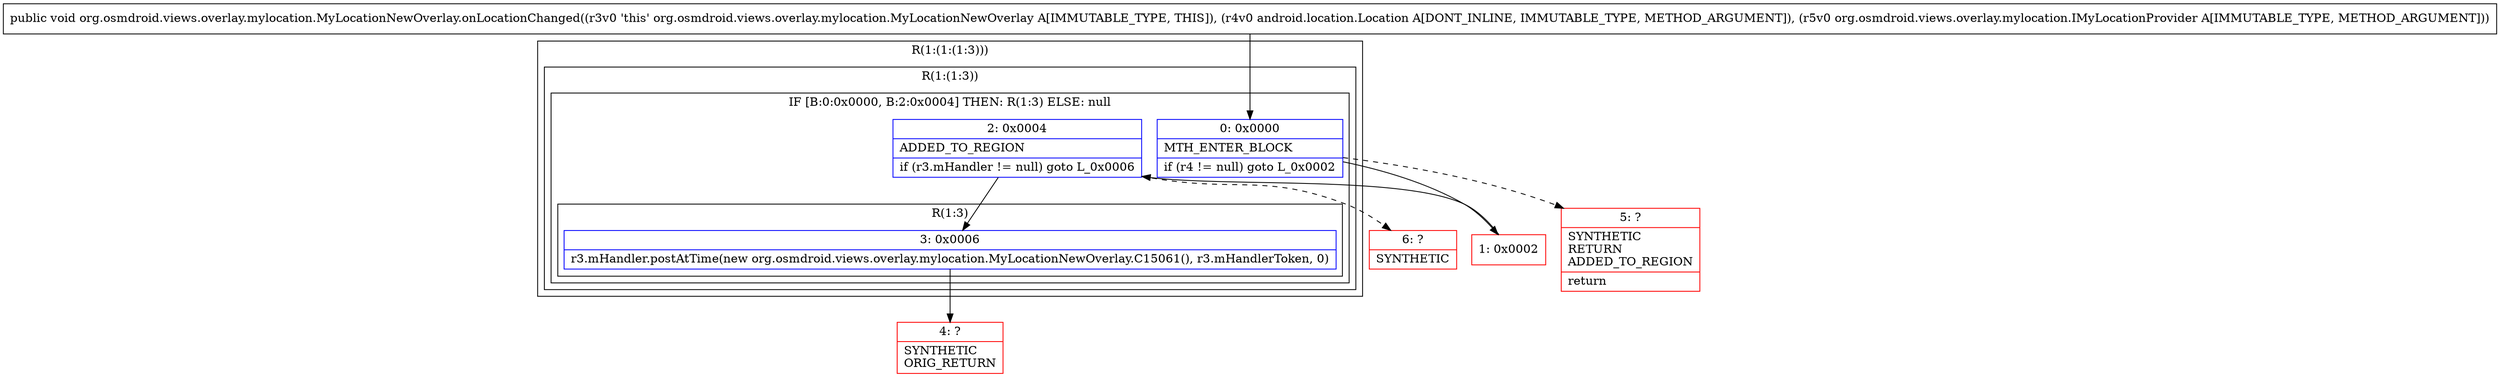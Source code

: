 digraph "CFG fororg.osmdroid.views.overlay.mylocation.MyLocationNewOverlay.onLocationChanged(Landroid\/location\/Location;Lorg\/osmdroid\/views\/overlay\/mylocation\/IMyLocationProvider;)V" {
subgraph cluster_Region_1863371809 {
label = "R(1:(1:(1:3)))";
node [shape=record,color=blue];
subgraph cluster_Region_2073295414 {
label = "R(1:(1:3))";
node [shape=record,color=blue];
subgraph cluster_IfRegion_1587033413 {
label = "IF [B:0:0x0000, B:2:0x0004] THEN: R(1:3) ELSE: null";
node [shape=record,color=blue];
Node_0 [shape=record,label="{0\:\ 0x0000|MTH_ENTER_BLOCK\l|if (r4 != null) goto L_0x0002\l}"];
Node_2 [shape=record,label="{2\:\ 0x0004|ADDED_TO_REGION\l|if (r3.mHandler != null) goto L_0x0006\l}"];
subgraph cluster_Region_20321598 {
label = "R(1:3)";
node [shape=record,color=blue];
Node_3 [shape=record,label="{3\:\ 0x0006|r3.mHandler.postAtTime(new org.osmdroid.views.overlay.mylocation.MyLocationNewOverlay.C15061(), r3.mHandlerToken, 0)\l}"];
}
}
}
}
Node_1 [shape=record,color=red,label="{1\:\ 0x0002}"];
Node_4 [shape=record,color=red,label="{4\:\ ?|SYNTHETIC\lORIG_RETURN\l}"];
Node_5 [shape=record,color=red,label="{5\:\ ?|SYNTHETIC\lRETURN\lADDED_TO_REGION\l|return\l}"];
Node_6 [shape=record,color=red,label="{6\:\ ?|SYNTHETIC\l}"];
MethodNode[shape=record,label="{public void org.osmdroid.views.overlay.mylocation.MyLocationNewOverlay.onLocationChanged((r3v0 'this' org.osmdroid.views.overlay.mylocation.MyLocationNewOverlay A[IMMUTABLE_TYPE, THIS]), (r4v0 android.location.Location A[DONT_INLINE, IMMUTABLE_TYPE, METHOD_ARGUMENT]), (r5v0 org.osmdroid.views.overlay.mylocation.IMyLocationProvider A[IMMUTABLE_TYPE, METHOD_ARGUMENT])) }"];
MethodNode -> Node_0;
Node_0 -> Node_1;
Node_0 -> Node_5[style=dashed];
Node_2 -> Node_3;
Node_2 -> Node_6[style=dashed];
Node_3 -> Node_4;
Node_1 -> Node_2;
}

